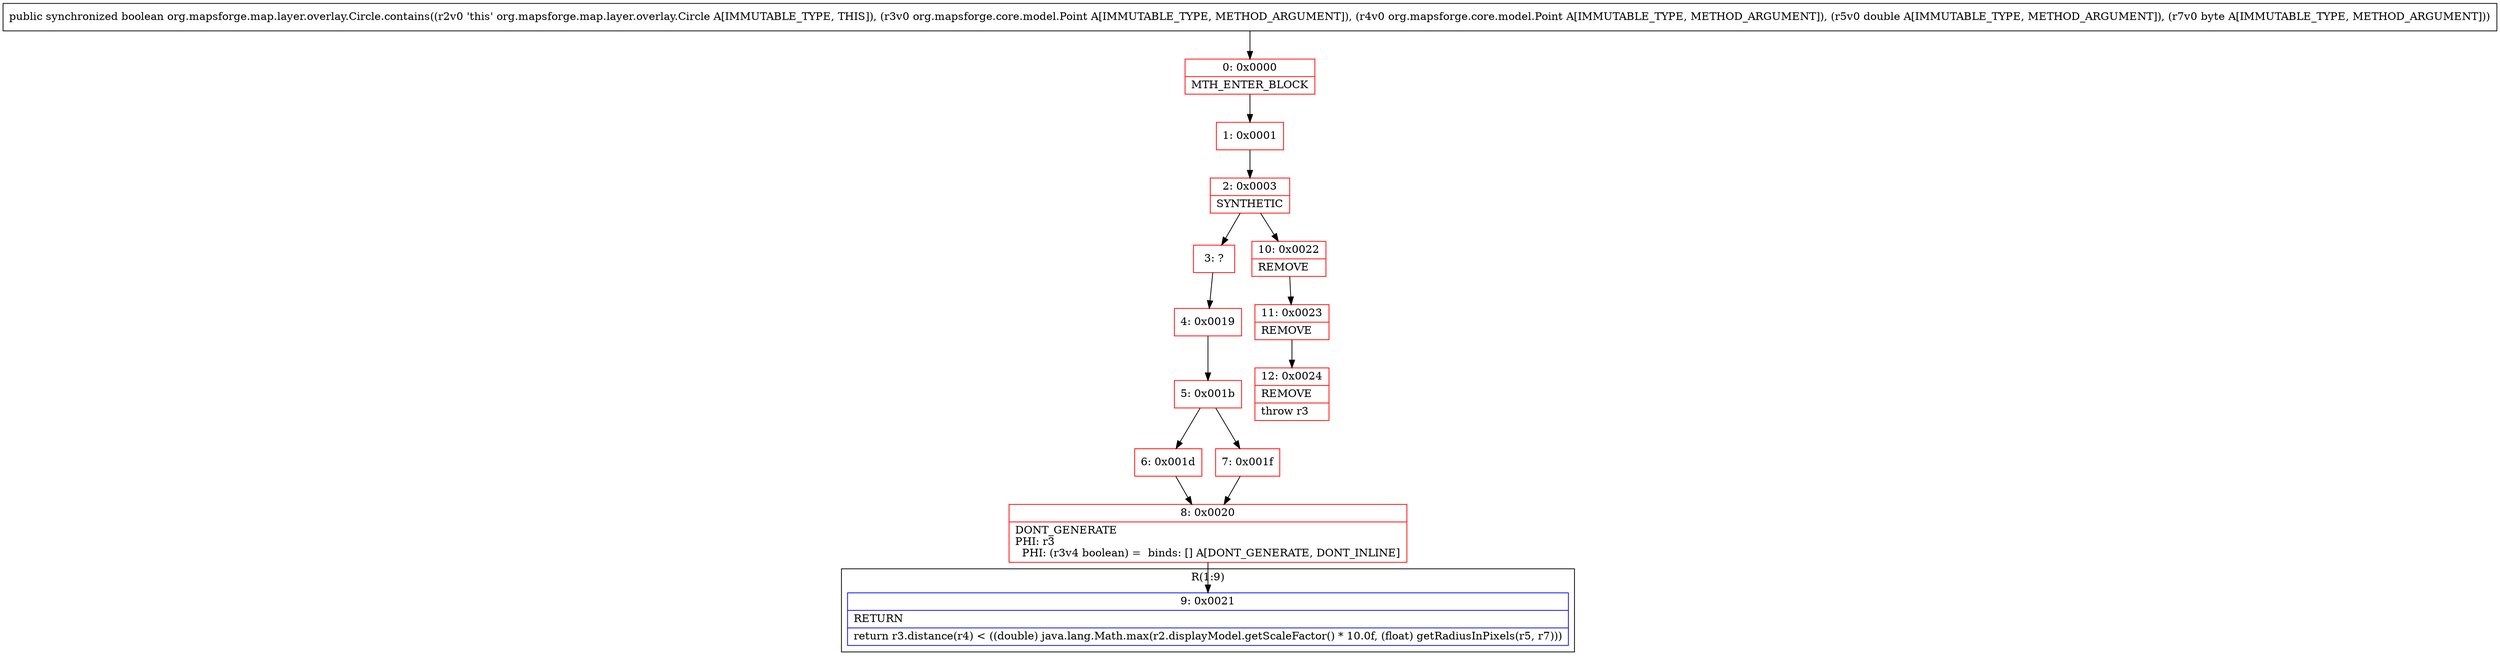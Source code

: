 digraph "CFG fororg.mapsforge.map.layer.overlay.Circle.contains(Lorg\/mapsforge\/core\/model\/Point;Lorg\/mapsforge\/core\/model\/Point;DB)Z" {
subgraph cluster_Region_1818222625 {
label = "R(1:9)";
node [shape=record,color=blue];
Node_9 [shape=record,label="{9\:\ 0x0021|RETURN\l|return r3.distance(r4) \< ((double) java.lang.Math.max(r2.displayModel.getScaleFactor() * 10.0f, (float) getRadiusInPixels(r5, r7)))\l}"];
}
Node_0 [shape=record,color=red,label="{0\:\ 0x0000|MTH_ENTER_BLOCK\l}"];
Node_1 [shape=record,color=red,label="{1\:\ 0x0001}"];
Node_2 [shape=record,color=red,label="{2\:\ 0x0003|SYNTHETIC\l}"];
Node_3 [shape=record,color=red,label="{3\:\ ?}"];
Node_4 [shape=record,color=red,label="{4\:\ 0x0019}"];
Node_5 [shape=record,color=red,label="{5\:\ 0x001b}"];
Node_6 [shape=record,color=red,label="{6\:\ 0x001d}"];
Node_7 [shape=record,color=red,label="{7\:\ 0x001f}"];
Node_8 [shape=record,color=red,label="{8\:\ 0x0020|DONT_GENERATE\lPHI: r3 \l  PHI: (r3v4 boolean) =  binds: [] A[DONT_GENERATE, DONT_INLINE]\l}"];
Node_10 [shape=record,color=red,label="{10\:\ 0x0022|REMOVE\l}"];
Node_11 [shape=record,color=red,label="{11\:\ 0x0023|REMOVE\l}"];
Node_12 [shape=record,color=red,label="{12\:\ 0x0024|REMOVE\l|throw r3\l}"];
MethodNode[shape=record,label="{public synchronized boolean org.mapsforge.map.layer.overlay.Circle.contains((r2v0 'this' org.mapsforge.map.layer.overlay.Circle A[IMMUTABLE_TYPE, THIS]), (r3v0 org.mapsforge.core.model.Point A[IMMUTABLE_TYPE, METHOD_ARGUMENT]), (r4v0 org.mapsforge.core.model.Point A[IMMUTABLE_TYPE, METHOD_ARGUMENT]), (r5v0 double A[IMMUTABLE_TYPE, METHOD_ARGUMENT]), (r7v0 byte A[IMMUTABLE_TYPE, METHOD_ARGUMENT])) }"];
MethodNode -> Node_0;
Node_0 -> Node_1;
Node_1 -> Node_2;
Node_2 -> Node_3;
Node_2 -> Node_10;
Node_3 -> Node_4;
Node_4 -> Node_5;
Node_5 -> Node_6;
Node_5 -> Node_7;
Node_6 -> Node_8;
Node_7 -> Node_8;
Node_8 -> Node_9;
Node_10 -> Node_11;
Node_11 -> Node_12;
}

